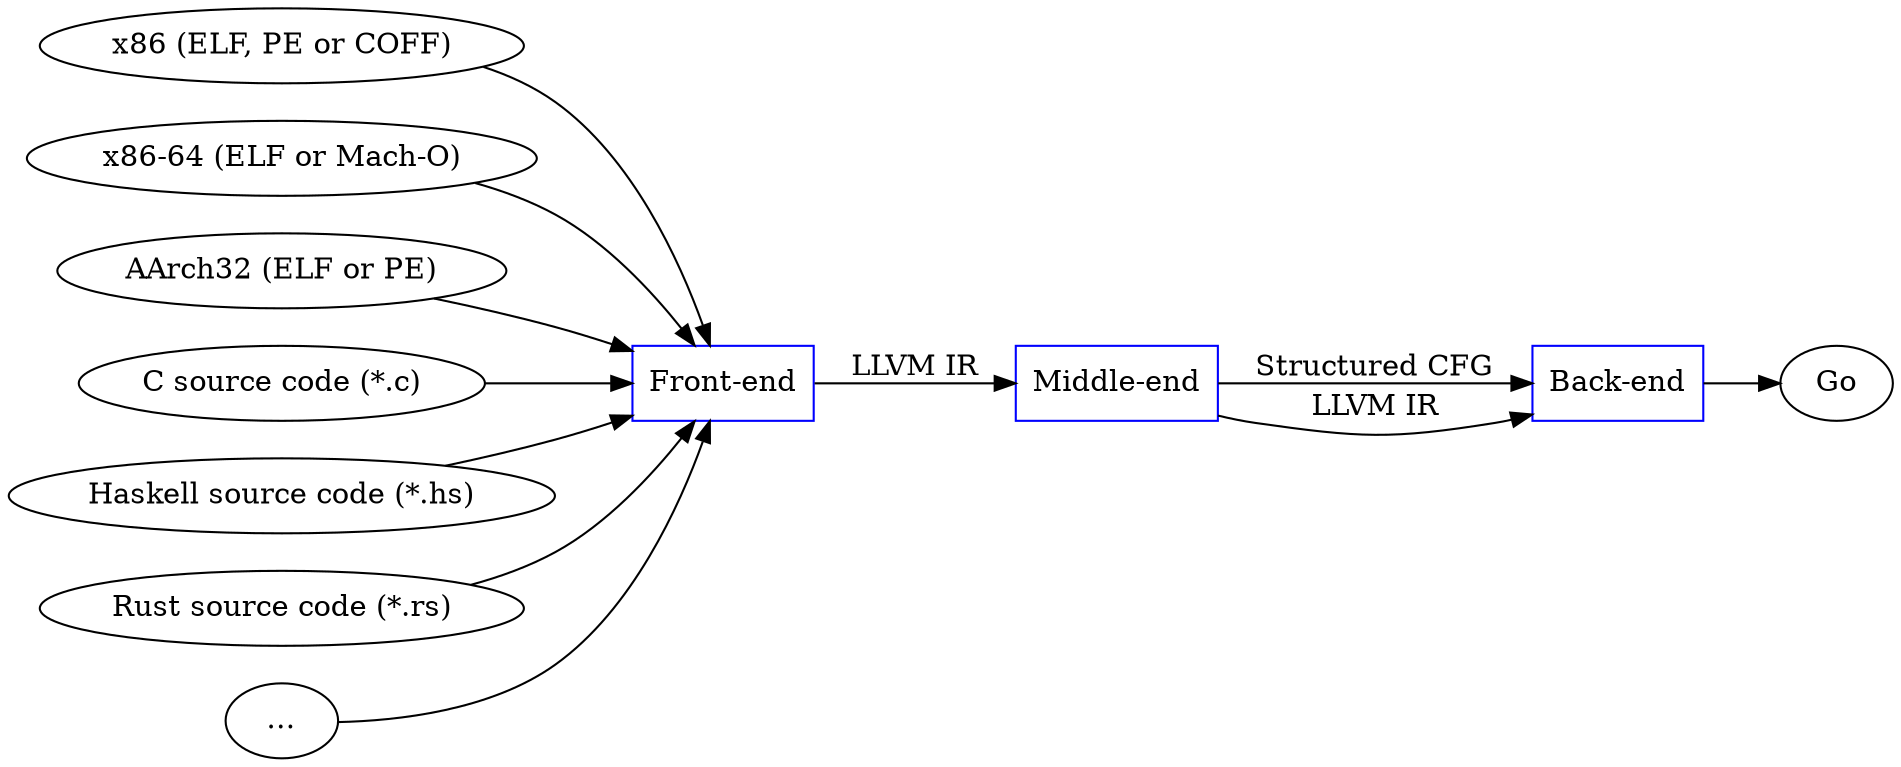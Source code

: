 digraph G {
	rankdir=LR

	// MC-Semantic input
	In1 [label="x86 (ELF, PE or COFF)"]
	// Dagger input
	In2 [label="x86-64 (ELF or Mach-O)"]
	// Fracture input
	In3 [label="AArch32 (ELF or PE)"]
	// Clang input
	In4 [label="C source code (*.c)"]
	// GHC input
	In5 [label="Haskell source code (*.hs)"]
	// rustc input
	In6 [label="Rust source code (*.rs)"]
	// Any LLVM compiler input
	In7 [label="…"]

	Front [label="Front-end" color=blue shape=box]
	Middle [label="Middle-end" color=blue shape=box]
	Back [label="Back-end" color=blue shape=box]

	// Output
	Out [label="Go"]

	{In1 In2 In3 In4 In5 In6 In7} -> Front
	Front -> Middle [label="LLVM IR"]
	Middle -> Back [label="Structured CFG"]
	Middle -> Back [label="LLVM IR"]
	Back -> Out
}
